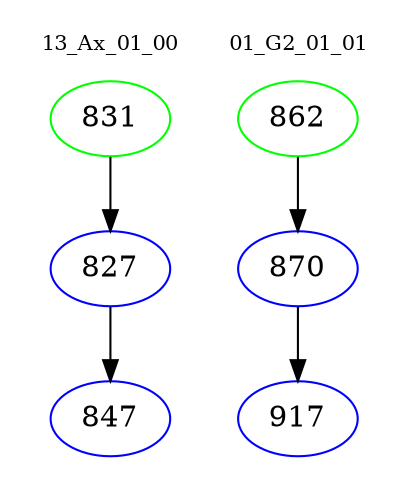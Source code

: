 digraph{
subgraph cluster_0 {
color = white
label = "13_Ax_01_00";
fontsize=10;
T0_831 [label="831", color="green"]
T0_831 -> T0_827 [color="black"]
T0_827 [label="827", color="blue"]
T0_827 -> T0_847 [color="black"]
T0_847 [label="847", color="blue"]
}
subgraph cluster_1 {
color = white
label = "01_G2_01_01";
fontsize=10;
T1_862 [label="862", color="green"]
T1_862 -> T1_870 [color="black"]
T1_870 [label="870", color="blue"]
T1_870 -> T1_917 [color="black"]
T1_917 [label="917", color="blue"]
}
}
